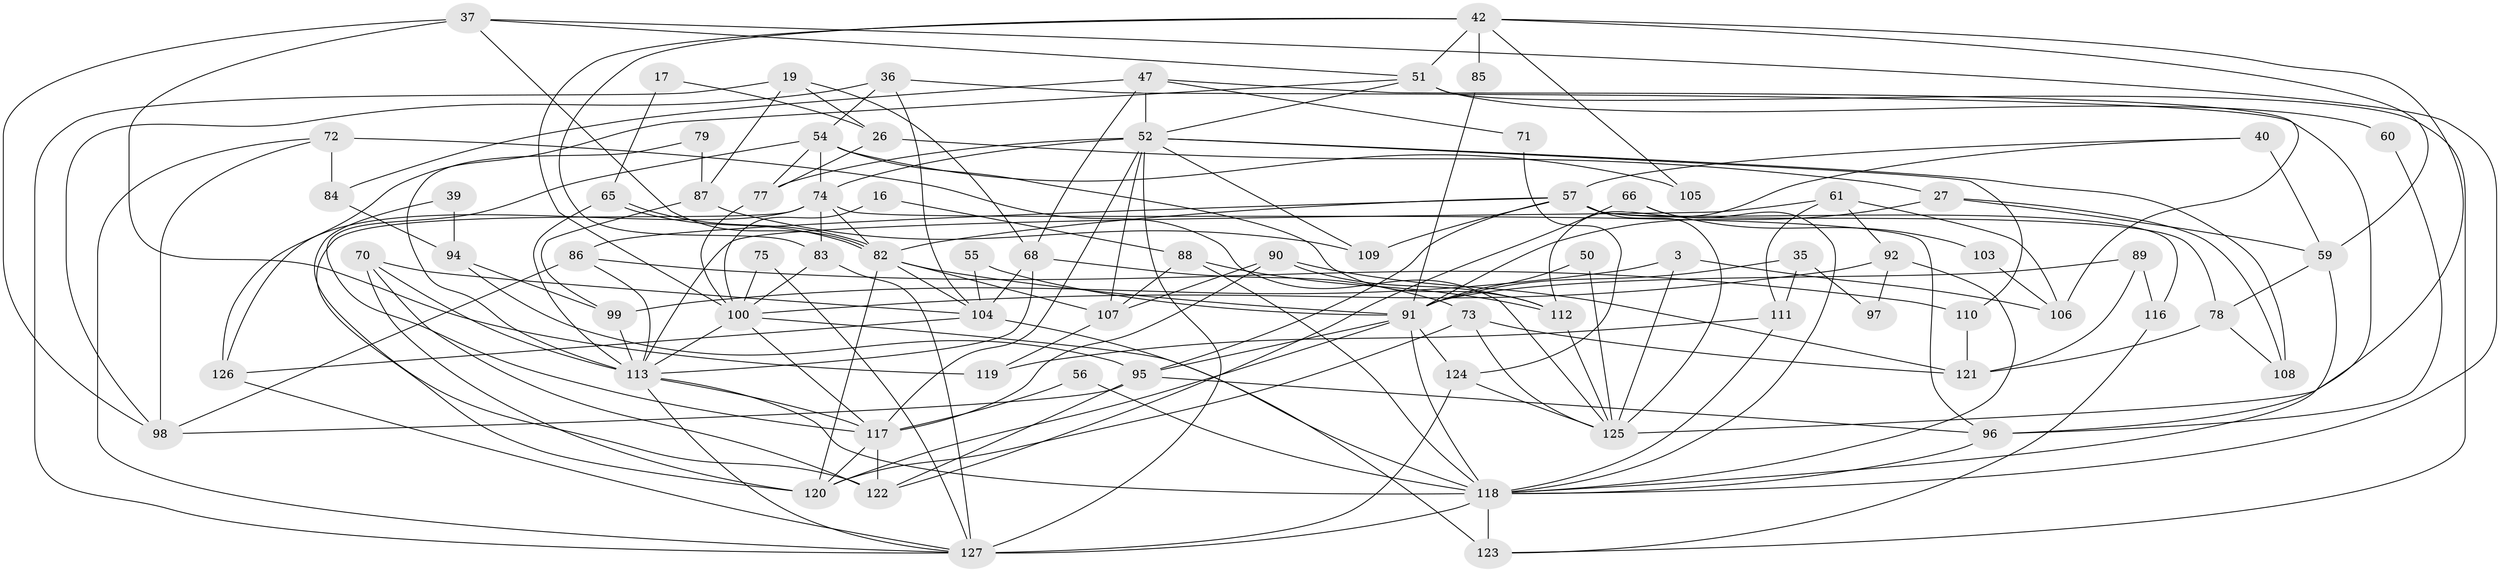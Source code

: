 // original degree distribution, {5: 0.2047244094488189, 4: 0.29133858267716534, 2: 0.14960629921259844, 3: 0.23622047244094488, 6: 0.05511811023622047, 7: 0.03937007874015748, 8: 0.015748031496062992, 9: 0.007874015748031496}
// Generated by graph-tools (version 1.1) at 2025/52/03/04/25 21:52:41]
// undirected, 76 vertices, 174 edges
graph export_dot {
graph [start="1"]
  node [color=gray90,style=filled];
  3;
  16;
  17;
  19;
  26;
  27;
  35;
  36;
  37;
  39;
  40 [super="+15"];
  42 [super="+21"];
  47;
  50;
  51 [super="+41"];
  52 [super="+4+34"];
  54 [super="+44"];
  55;
  56;
  57 [super="+38"];
  59;
  60;
  61;
  65;
  66;
  68;
  70;
  71;
  72;
  73;
  74 [super="+49"];
  75;
  77;
  78;
  79;
  82 [super="+24+45+48"];
  83;
  84 [super="+6"];
  85;
  86 [super="+58"];
  87;
  88;
  89;
  90;
  91 [super="+80"];
  92;
  94;
  95 [super="+18+20"];
  96 [super="+69+33"];
  97;
  98 [super="+67"];
  99 [super="+76"];
  100 [super="+1"];
  103;
  104 [super="+12+43"];
  105;
  106;
  107;
  108;
  109 [super="+53+102"];
  110;
  111;
  112 [super="+8"];
  113 [super="+14+31+32"];
  116;
  117 [super="+81+10+115"];
  118 [super="+64+29+114"];
  119;
  120 [super="+93+101"];
  121 [super="+7"];
  122;
  123 [super="+63"];
  124;
  125 [super="+11"];
  126;
  127 [super="+28+46+23"];
  3 -- 99 [weight=2];
  3 -- 125;
  3 -- 106;
  16 -- 100;
  16 -- 88;
  17 -- 65;
  17 -- 26;
  19 -- 68;
  19 -- 26;
  19 -- 87;
  19 -- 127;
  26 -- 27;
  26 -- 77;
  27 -- 108;
  27 -- 59;
  27 -- 91;
  35 -- 111;
  35 -- 91 [weight=2];
  35 -- 97;
  36 -- 96;
  36 -- 54;
  36 -- 104;
  36 -- 98;
  37 -- 98;
  37 -- 119;
  37 -- 118;
  37 -- 51;
  37 -- 82;
  39 -- 94;
  39 -- 122;
  40 -- 59 [weight=2];
  40 -- 112;
  40 -- 57;
  42 -- 85 [weight=2];
  42 -- 83 [weight=2];
  42 -- 59;
  42 -- 105;
  42 -- 125;
  42 -- 100;
  42 -- 51;
  47 -- 106;
  47 -- 68;
  47 -- 71;
  47 -- 84;
  47 -- 52;
  50 -- 125;
  50 -- 91;
  51 -- 60;
  51 -- 123 [weight=2];
  51 -- 52;
  51 -- 126;
  52 -- 127 [weight=2];
  52 -- 108 [weight=3];
  52 -- 74 [weight=2];
  52 -- 107;
  52 -- 77;
  52 -- 110;
  52 -- 117 [weight=2];
  52 -- 109;
  54 -- 105;
  54 -- 112;
  54 -- 117;
  54 -- 77;
  54 -- 74 [weight=2];
  55 -- 91 [weight=2];
  55 -- 104;
  56 -- 118;
  56 -- 117;
  57 -- 116;
  57 -- 78;
  57 -- 109 [weight=2];
  57 -- 125;
  57 -- 95 [weight=2];
  57 -- 86;
  57 -- 82;
  59 -- 78;
  59 -- 118;
  60 -- 96;
  61 -- 111;
  61 -- 92;
  61 -- 106;
  61 -- 113;
  65 -- 82;
  65 -- 82;
  65 -- 113;
  66 -- 122;
  66 -- 103;
  66 -- 118;
  68 -- 73;
  68 -- 104;
  68 -- 113;
  70 -- 122;
  70 -- 113;
  70 -- 120;
  70 -- 104;
  71 -- 124;
  72 -- 84 [weight=2];
  72 -- 98;
  72 -- 125;
  72 -- 127;
  73 -- 125;
  73 -- 121;
  73 -- 120;
  74 -- 96 [weight=2];
  74 -- 83;
  74 -- 120;
  74 -- 126;
  74 -- 82 [weight=2];
  75 -- 100;
  75 -- 127;
  77 -- 100;
  78 -- 108;
  78 -- 121;
  79 -- 87;
  79 -- 113;
  82 -- 120 [weight=2];
  82 -- 91;
  82 -- 107;
  82 -- 104;
  83 -- 100;
  83 -- 127;
  84 -- 94;
  85 -- 91;
  86 -- 113;
  86 -- 110;
  86 -- 98;
  87 -- 99;
  87 -- 109 [weight=2];
  88 -- 112;
  88 -- 107;
  88 -- 118;
  89 -- 116;
  89 -- 91;
  89 -- 121;
  90 -- 107;
  90 -- 112;
  90 -- 121;
  90 -- 117;
  91 -- 118 [weight=3];
  91 -- 124;
  91 -- 95;
  91 -- 120;
  92 -- 118;
  92 -- 97;
  92 -- 100;
  94 -- 95;
  94 -- 99;
  95 -- 122;
  95 -- 96 [weight=2];
  95 -- 98;
  96 -- 118;
  99 -- 113;
  100 -- 123 [weight=2];
  100 -- 117;
  100 -- 113;
  103 -- 106;
  104 -- 118;
  104 -- 126;
  107 -- 119;
  110 -- 121;
  111 -- 119;
  111 -- 118;
  112 -- 125;
  113 -- 118;
  113 -- 117;
  113 -- 127 [weight=2];
  116 -- 123;
  117 -- 122;
  117 -- 120 [weight=3];
  118 -- 127 [weight=2];
  118 -- 123 [weight=2];
  124 -- 127;
  124 -- 125;
  126 -- 127;
}

